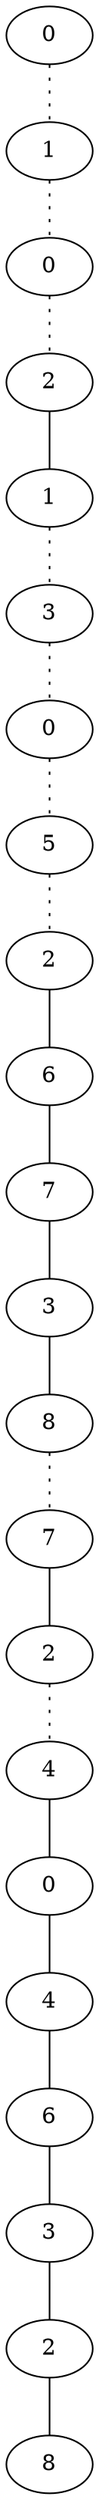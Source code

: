 graph {
a0[label=0];
a1[label=1];
a2[label=0];
a3[label=2];
a4[label=1];
a5[label=3];
a6[label=0];
a7[label=5];
a8[label=2];
a9[label=6];
a10[label=7];
a11[label=3];
a12[label=8];
a13[label=7];
a14[label=2];
a15[label=4];
a16[label=0];
a17[label=4];
a18[label=6];
a19[label=3];
a20[label=2];
a21[label=8];
a0 -- a1 [style=dotted];
a1 -- a2 [style=dotted];
a2 -- a3 [style=dotted];
a3 -- a4;
a4 -- a5 [style=dotted];
a5 -- a6 [style=dotted];
a6 -- a7 [style=dotted];
a7 -- a8 [style=dotted];
a8 -- a9;
a9 -- a10;
a10 -- a11;
a11 -- a12;
a12 -- a13 [style=dotted];
a13 -- a14;
a14 -- a15 [style=dotted];
a15 -- a16;
a16 -- a17;
a17 -- a18;
a18 -- a19;
a19 -- a20;
a20 -- a21;
}
